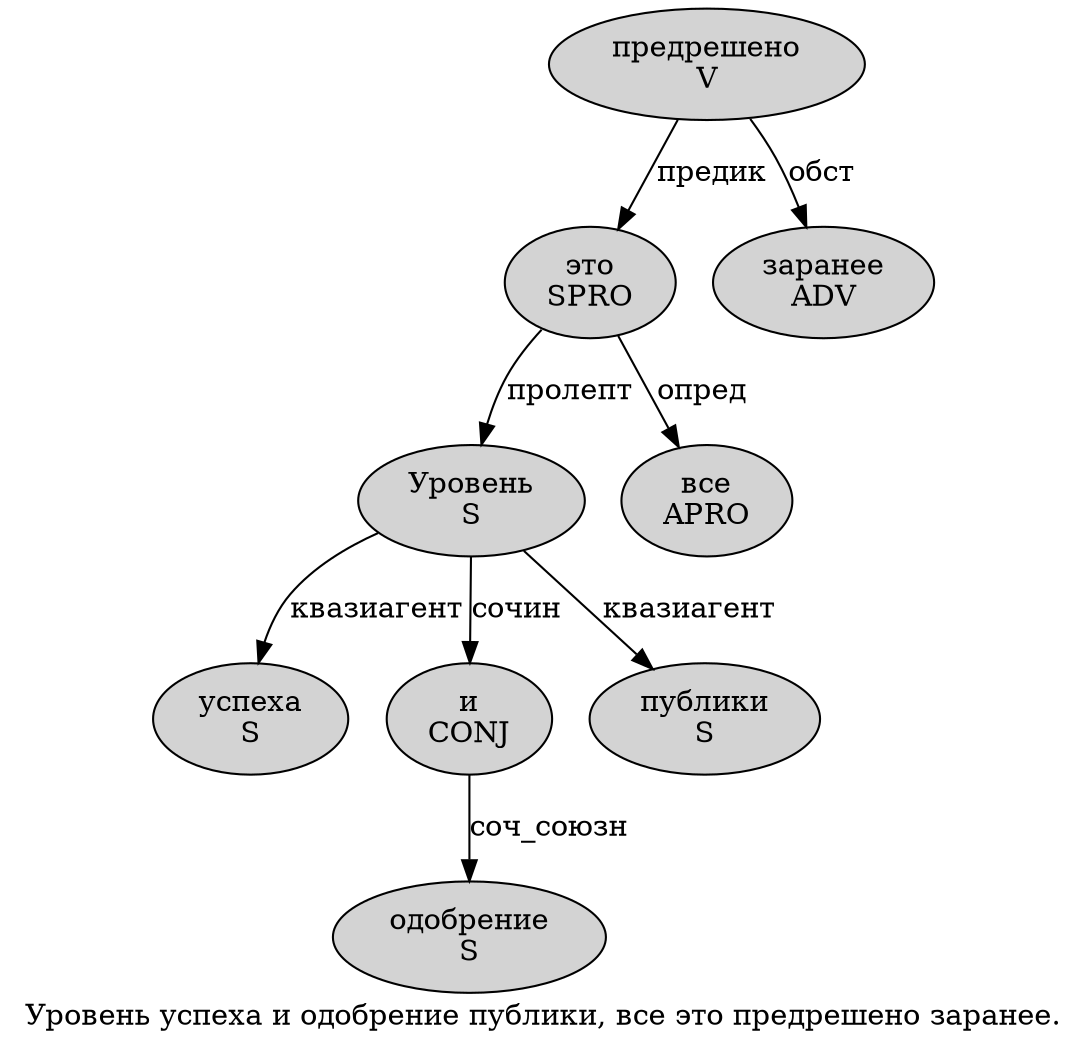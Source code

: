 digraph SENTENCE_2636 {
	graph [label="Уровень успеха и одобрение публики, все это предрешено заранее."]
	node [style=filled]
		0 [label="Уровень
S" color="" fillcolor=lightgray penwidth=1 shape=ellipse]
		1 [label="успеха
S" color="" fillcolor=lightgray penwidth=1 shape=ellipse]
		2 [label="и
CONJ" color="" fillcolor=lightgray penwidth=1 shape=ellipse]
		3 [label="одобрение
S" color="" fillcolor=lightgray penwidth=1 shape=ellipse]
		4 [label="публики
S" color="" fillcolor=lightgray penwidth=1 shape=ellipse]
		6 [label="все
APRO" color="" fillcolor=lightgray penwidth=1 shape=ellipse]
		7 [label="это
SPRO" color="" fillcolor=lightgray penwidth=1 shape=ellipse]
		8 [label="предрешено
V" color="" fillcolor=lightgray penwidth=1 shape=ellipse]
		9 [label="заранее
ADV" color="" fillcolor=lightgray penwidth=1 shape=ellipse]
			0 -> 1 [label="квазиагент"]
			0 -> 2 [label="сочин"]
			0 -> 4 [label="квазиагент"]
			2 -> 3 [label="соч_союзн"]
			8 -> 7 [label="предик"]
			8 -> 9 [label="обст"]
			7 -> 0 [label="пролепт"]
			7 -> 6 [label="опред"]
}